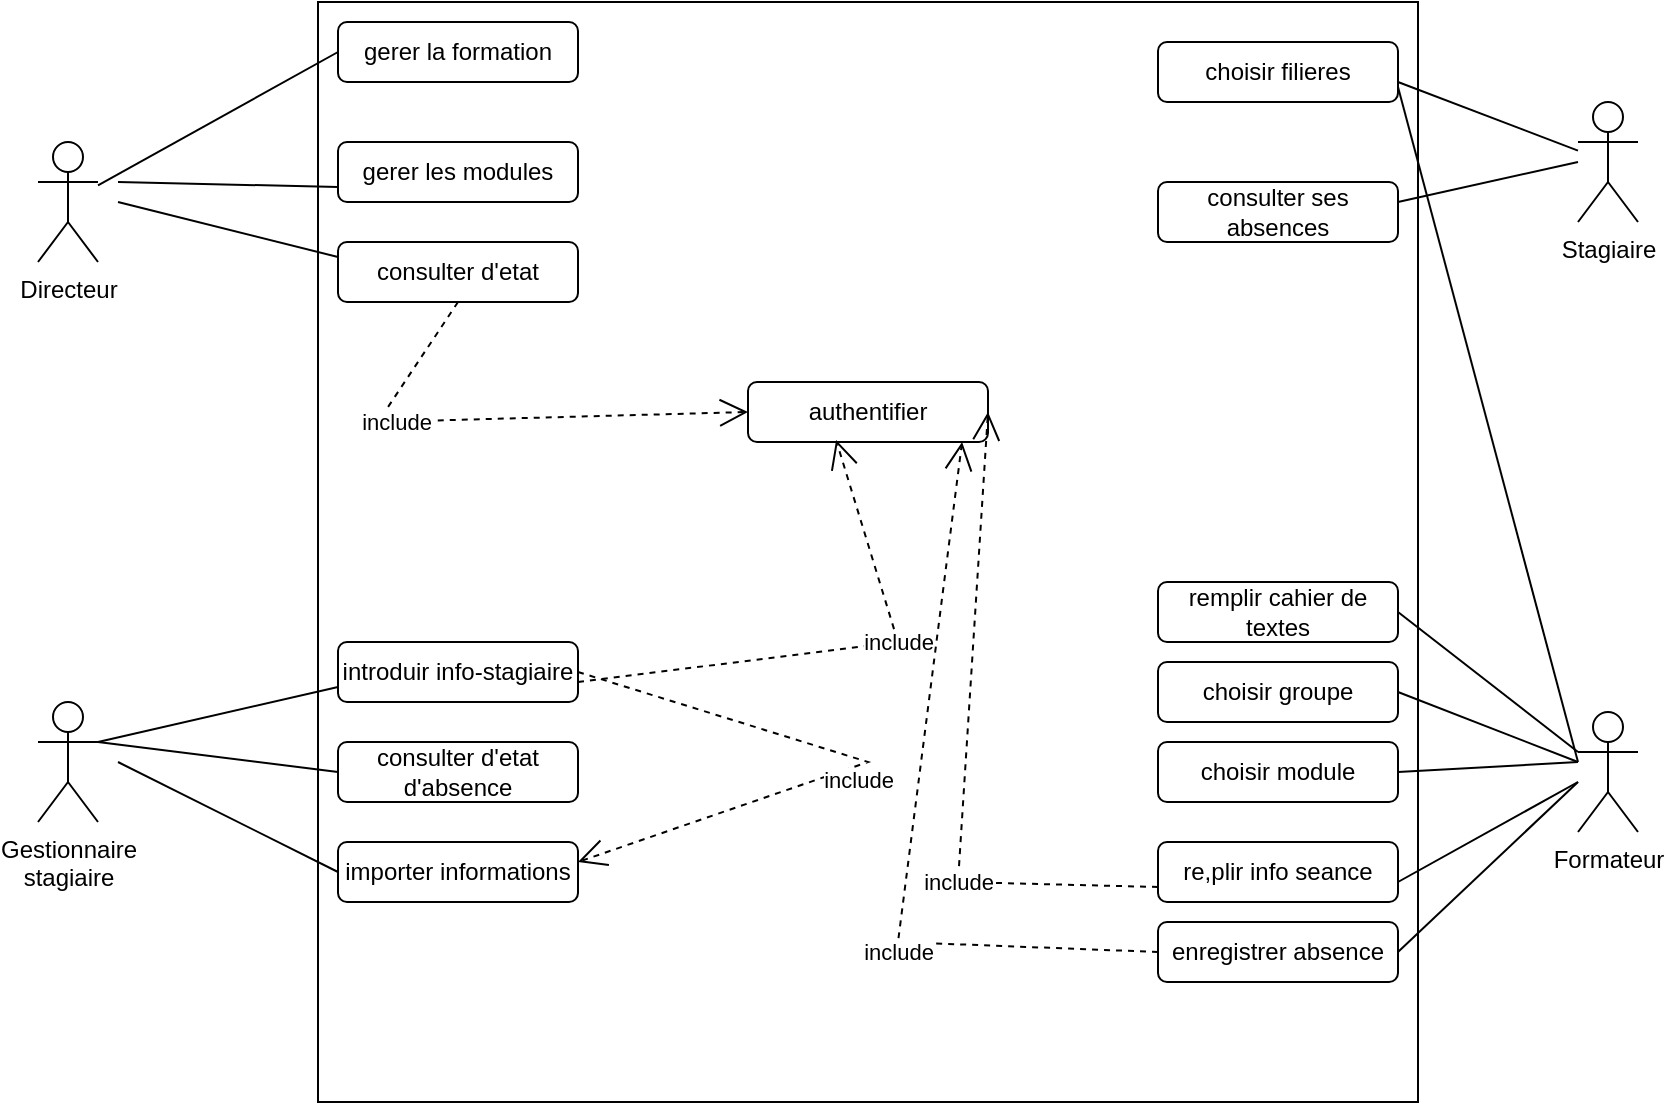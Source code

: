 <mxfile version="16.5.4" type="github">
  <diagram id="cgbHl0x3MBWXBxnRiTDO" name="Page-1">
    <mxGraphModel dx="1038" dy="603" grid="1" gridSize="10" guides="1" tooltips="1" connect="1" arrows="1" fold="1" page="1" pageScale="1" pageWidth="850" pageHeight="1100" math="0" shadow="0">
      <root>
        <mxCell id="0" />
        <mxCell id="1" parent="0" />
        <mxCell id="xvZxMcmn04MtSwVoVZRB-2" value="Directeur" style="shape=umlActor;verticalLabelPosition=bottom;verticalAlign=top;html=1;outlineConnect=0;" vertex="1" parent="1">
          <mxGeometry x="20" y="110" width="30" height="60" as="geometry" />
        </mxCell>
        <mxCell id="xvZxMcmn04MtSwVoVZRB-3" value="&lt;div&gt;Gestionnaire &lt;br&gt;&lt;/div&gt;&lt;div&gt;stagiaire&lt;br&gt;&lt;/div&gt;" style="shape=umlActor;verticalLabelPosition=bottom;verticalAlign=top;html=1;outlineConnect=0;" vertex="1" parent="1">
          <mxGeometry x="20" y="390" width="30" height="60" as="geometry" />
        </mxCell>
        <mxCell id="xvZxMcmn04MtSwVoVZRB-4" value="Stagiaire" style="shape=umlActor;verticalLabelPosition=bottom;verticalAlign=top;html=1;outlineConnect=0;" vertex="1" parent="1">
          <mxGeometry x="790" y="90" width="30" height="60" as="geometry" />
        </mxCell>
        <mxCell id="xvZxMcmn04MtSwVoVZRB-5" value="Formateur" style="shape=umlActor;verticalLabelPosition=bottom;verticalAlign=top;html=1;outlineConnect=0;" vertex="1" parent="1">
          <mxGeometry x="790" y="395" width="30" height="60" as="geometry" />
        </mxCell>
        <mxCell id="xvZxMcmn04MtSwVoVZRB-15" value="" style="whiteSpace=wrap;html=1;aspect=fixed;" vertex="1" parent="1">
          <mxGeometry x="160" y="40" width="550" height="550" as="geometry" />
        </mxCell>
        <mxCell id="xvZxMcmn04MtSwVoVZRB-16" value="gerer la formation" style="rounded=1;whiteSpace=wrap;html=1;" vertex="1" parent="1">
          <mxGeometry x="170" y="50" width="120" height="30" as="geometry" />
        </mxCell>
        <mxCell id="xvZxMcmn04MtSwVoVZRB-17" value="gerer les modules" style="rounded=1;whiteSpace=wrap;html=1;" vertex="1" parent="1">
          <mxGeometry x="170" y="110" width="120" height="30" as="geometry" />
        </mxCell>
        <mxCell id="xvZxMcmn04MtSwVoVZRB-18" value="consulter d&#39;etat" style="rounded=1;whiteSpace=wrap;html=1;" vertex="1" parent="1">
          <mxGeometry x="170" y="160" width="120" height="30" as="geometry" />
        </mxCell>
        <mxCell id="xvZxMcmn04MtSwVoVZRB-19" value="authentifier" style="rounded=1;whiteSpace=wrap;html=1;" vertex="1" parent="1">
          <mxGeometry x="375" y="230" width="120" height="30" as="geometry" />
        </mxCell>
        <mxCell id="xvZxMcmn04MtSwVoVZRB-20" value="introduir info-stagiaire" style="rounded=1;whiteSpace=wrap;html=1;" vertex="1" parent="1">
          <mxGeometry x="170" y="360" width="120" height="30" as="geometry" />
        </mxCell>
        <mxCell id="xvZxMcmn04MtSwVoVZRB-21" value="consulter d&#39;etat d&#39;absence" style="rounded=1;whiteSpace=wrap;html=1;" vertex="1" parent="1">
          <mxGeometry x="170" y="410" width="120" height="30" as="geometry" />
        </mxCell>
        <mxCell id="xvZxMcmn04MtSwVoVZRB-22" style="edgeStyle=orthogonalEdgeStyle;rounded=0;orthogonalLoop=1;jettySize=auto;html=1;exitX=0.5;exitY=1;exitDx=0;exitDy=0;" edge="1" parent="1" source="xvZxMcmn04MtSwVoVZRB-20" target="xvZxMcmn04MtSwVoVZRB-20">
          <mxGeometry relative="1" as="geometry" />
        </mxCell>
        <mxCell id="xvZxMcmn04MtSwVoVZRB-23" value="importer informations" style="rounded=1;whiteSpace=wrap;html=1;" vertex="1" parent="1">
          <mxGeometry x="170" y="460" width="120" height="30" as="geometry" />
        </mxCell>
        <mxCell id="xvZxMcmn04MtSwVoVZRB-24" value="remplir cahier de textes" style="rounded=1;whiteSpace=wrap;html=1;" vertex="1" parent="1">
          <mxGeometry x="580" y="330" width="120" height="30" as="geometry" />
        </mxCell>
        <mxCell id="xvZxMcmn04MtSwVoVZRB-25" value="choisir groupe" style="rounded=1;whiteSpace=wrap;html=1;" vertex="1" parent="1">
          <mxGeometry x="580" y="370" width="120" height="30" as="geometry" />
        </mxCell>
        <mxCell id="xvZxMcmn04MtSwVoVZRB-26" value="choisir module" style="rounded=1;whiteSpace=wrap;html=1;" vertex="1" parent="1">
          <mxGeometry x="580" y="410" width="120" height="30" as="geometry" />
        </mxCell>
        <mxCell id="xvZxMcmn04MtSwVoVZRB-27" value="re,plir info seance " style="rounded=1;whiteSpace=wrap;html=1;" vertex="1" parent="1">
          <mxGeometry x="580" y="460" width="120" height="30" as="geometry" />
        </mxCell>
        <mxCell id="xvZxMcmn04MtSwVoVZRB-28" value="enregistrer absence" style="rounded=1;whiteSpace=wrap;html=1;" vertex="1" parent="1">
          <mxGeometry x="580" y="500" width="120" height="30" as="geometry" />
        </mxCell>
        <mxCell id="xvZxMcmn04MtSwVoVZRB-29" value="choisir filieres" style="rounded=1;whiteSpace=wrap;html=1;" vertex="1" parent="1">
          <mxGeometry x="580" y="60" width="120" height="30" as="geometry" />
        </mxCell>
        <mxCell id="xvZxMcmn04MtSwVoVZRB-30" value="consulter ses absences" style="rounded=1;whiteSpace=wrap;html=1;" vertex="1" parent="1">
          <mxGeometry x="580" y="130" width="120" height="30" as="geometry" />
        </mxCell>
        <mxCell id="xvZxMcmn04MtSwVoVZRB-31" value="" style="endArrow=none;html=1;rounded=0;entryX=0;entryY=0.5;entryDx=0;entryDy=0;" edge="1" parent="1" source="xvZxMcmn04MtSwVoVZRB-2" target="xvZxMcmn04MtSwVoVZRB-16">
          <mxGeometry relative="1" as="geometry">
            <mxPoint x="60" y="130" as="sourcePoint" />
            <mxPoint x="220" y="130" as="targetPoint" />
          </mxGeometry>
        </mxCell>
        <mxCell id="xvZxMcmn04MtSwVoVZRB-33" value="" style="endArrow=none;html=1;rounded=0;entryX=0;entryY=0.75;entryDx=0;entryDy=0;" edge="1" parent="1" target="xvZxMcmn04MtSwVoVZRB-17">
          <mxGeometry relative="1" as="geometry">
            <mxPoint x="60" y="130" as="sourcePoint" />
            <mxPoint x="220" y="130" as="targetPoint" />
          </mxGeometry>
        </mxCell>
        <mxCell id="xvZxMcmn04MtSwVoVZRB-34" value="" style="endArrow=none;html=1;rounded=0;entryX=0;entryY=0.25;entryDx=0;entryDy=0;" edge="1" parent="1" target="xvZxMcmn04MtSwVoVZRB-18">
          <mxGeometry relative="1" as="geometry">
            <mxPoint x="60" y="140" as="sourcePoint" />
            <mxPoint x="190" y="170" as="targetPoint" />
          </mxGeometry>
        </mxCell>
        <mxCell id="xvZxMcmn04MtSwVoVZRB-35" value="" style="endArrow=none;html=1;rounded=0;entryX=0;entryY=0.75;entryDx=0;entryDy=0;exitX=1;exitY=0.333;exitDx=0;exitDy=0;exitPerimeter=0;" edge="1" parent="1" source="xvZxMcmn04MtSwVoVZRB-3" target="xvZxMcmn04MtSwVoVZRB-20">
          <mxGeometry relative="1" as="geometry">
            <mxPoint x="10" y="400" as="sourcePoint" />
            <mxPoint x="170" y="400" as="targetPoint" />
          </mxGeometry>
        </mxCell>
        <mxCell id="xvZxMcmn04MtSwVoVZRB-36" value="" style="endArrow=none;html=1;rounded=0;entryX=0;entryY=0.5;entryDx=0;entryDy=0;exitX=1;exitY=0.333;exitDx=0;exitDy=0;exitPerimeter=0;" edge="1" parent="1" source="xvZxMcmn04MtSwVoVZRB-3" target="xvZxMcmn04MtSwVoVZRB-21">
          <mxGeometry relative="1" as="geometry">
            <mxPoint x="50" y="424.5" as="sourcePoint" />
            <mxPoint x="210" y="425" as="targetPoint" />
          </mxGeometry>
        </mxCell>
        <mxCell id="xvZxMcmn04MtSwVoVZRB-37" value="" style="endArrow=none;html=1;rounded=0;entryX=0;entryY=0.5;entryDx=0;entryDy=0;" edge="1" parent="1" target="xvZxMcmn04MtSwVoVZRB-23">
          <mxGeometry relative="1" as="geometry">
            <mxPoint x="60" y="420" as="sourcePoint" />
            <mxPoint x="190" y="440" as="targetPoint" />
          </mxGeometry>
        </mxCell>
        <mxCell id="xvZxMcmn04MtSwVoVZRB-38" value="" style="endArrow=none;html=1;rounded=0;" edge="1" parent="1" target="xvZxMcmn04MtSwVoVZRB-4">
          <mxGeometry relative="1" as="geometry">
            <mxPoint x="700" y="80" as="sourcePoint" />
            <mxPoint x="850" y="80" as="targetPoint" />
          </mxGeometry>
        </mxCell>
        <mxCell id="xvZxMcmn04MtSwVoVZRB-39" value="" style="endArrow=none;html=1;rounded=0;" edge="1" parent="1">
          <mxGeometry relative="1" as="geometry">
            <mxPoint x="700" y="140" as="sourcePoint" />
            <mxPoint x="790" y="120" as="targetPoint" />
          </mxGeometry>
        </mxCell>
        <mxCell id="xvZxMcmn04MtSwVoVZRB-41" value="" style="endArrow=none;html=1;rounded=0;exitX=1;exitY=0.5;exitDx=0;exitDy=0;entryX=0;entryY=0.333;entryDx=0;entryDy=0;entryPerimeter=0;" edge="1" parent="1" source="xvZxMcmn04MtSwVoVZRB-24" target="xvZxMcmn04MtSwVoVZRB-5">
          <mxGeometry relative="1" as="geometry">
            <mxPoint x="720" y="340" as="sourcePoint" />
            <mxPoint x="880" y="340" as="targetPoint" />
          </mxGeometry>
        </mxCell>
        <mxCell id="xvZxMcmn04MtSwVoVZRB-42" value="" style="endArrow=none;html=1;rounded=0;exitX=1;exitY=0.5;exitDx=0;exitDy=0;" edge="1" parent="1" source="xvZxMcmn04MtSwVoVZRB-25">
          <mxGeometry relative="1" as="geometry">
            <mxPoint x="640" y="430" as="sourcePoint" />
            <mxPoint x="790" y="420" as="targetPoint" />
          </mxGeometry>
        </mxCell>
        <mxCell id="xvZxMcmn04MtSwVoVZRB-43" value="" style="endArrow=none;html=1;rounded=0;exitX=1;exitY=0.5;exitDx=0;exitDy=0;" edge="1" parent="1" source="xvZxMcmn04MtSwVoVZRB-26">
          <mxGeometry relative="1" as="geometry">
            <mxPoint x="680" y="439" as="sourcePoint" />
            <mxPoint x="790" y="420" as="targetPoint" />
          </mxGeometry>
        </mxCell>
        <mxCell id="xvZxMcmn04MtSwVoVZRB-44" value="" style="endArrow=none;html=1;rounded=0;" edge="1" parent="1">
          <mxGeometry relative="1" as="geometry">
            <mxPoint x="700" y="480" as="sourcePoint" />
            <mxPoint x="790" y="430" as="targetPoint" />
          </mxGeometry>
        </mxCell>
        <mxCell id="xvZxMcmn04MtSwVoVZRB-45" value="" style="endArrow=none;html=1;rounded=0;" edge="1" parent="1">
          <mxGeometry relative="1" as="geometry">
            <mxPoint x="700" y="515" as="sourcePoint" />
            <mxPoint x="790" y="430" as="targetPoint" />
          </mxGeometry>
        </mxCell>
        <mxCell id="xvZxMcmn04MtSwVoVZRB-46" value="" style="endArrow=none;html=1;rounded=0;exitX=1;exitY=0.75;exitDx=0;exitDy=0;" edge="1" parent="1" source="xvZxMcmn04MtSwVoVZRB-29">
          <mxGeometry relative="1" as="geometry">
            <mxPoint x="730" y="260" as="sourcePoint" />
            <mxPoint x="790" y="420" as="targetPoint" />
          </mxGeometry>
        </mxCell>
        <mxCell id="xvZxMcmn04MtSwVoVZRB-47" value="include" style="endArrow=open;endSize=12;dashed=1;html=1;rounded=0;exitX=1;exitY=0.5;exitDx=0;exitDy=0;" edge="1" parent="1" source="xvZxMcmn04MtSwVoVZRB-20">
          <mxGeometry x="0.038" y="7" width="160" relative="1" as="geometry">
            <mxPoint x="350" y="380" as="sourcePoint" />
            <mxPoint x="290" y="470" as="targetPoint" />
            <Array as="points">
              <mxPoint x="435" y="420" />
            </Array>
            <mxPoint x="-1" as="offset" />
          </mxGeometry>
        </mxCell>
        <mxCell id="xvZxMcmn04MtSwVoVZRB-48" value="include" style="endArrow=open;endSize=12;dashed=1;html=1;rounded=0;entryX=0.367;entryY=0.967;entryDx=0;entryDy=0;entryPerimeter=0;" edge="1" parent="1" target="xvZxMcmn04MtSwVoVZRB-19">
          <mxGeometry x="0.208" width="160" relative="1" as="geometry">
            <mxPoint x="290" y="380" as="sourcePoint" />
            <mxPoint x="470" y="300" as="targetPoint" />
            <Array as="points">
              <mxPoint x="450" y="360" />
            </Array>
            <mxPoint as="offset" />
          </mxGeometry>
        </mxCell>
        <mxCell id="xvZxMcmn04MtSwVoVZRB-49" value="include" style="endArrow=open;endSize=12;dashed=1;html=1;rounded=0;entryX=0;entryY=0.5;entryDx=0;entryDy=0;exitX=0.5;exitY=1;exitDx=0;exitDy=0;" edge="1" parent="1" source="xvZxMcmn04MtSwVoVZRB-18" target="xvZxMcmn04MtSwVoVZRB-19">
          <mxGeometry x="-0.367" width="160" relative="1" as="geometry">
            <mxPoint x="310" y="150" as="sourcePoint" />
            <mxPoint x="470" y="150" as="targetPoint" />
            <Array as="points">
              <mxPoint x="190" y="250" />
            </Array>
            <mxPoint as="offset" />
          </mxGeometry>
        </mxCell>
        <mxCell id="xvZxMcmn04MtSwVoVZRB-50" value="include" style="endArrow=open;endSize=12;dashed=1;html=1;rounded=0;entryX=0.892;entryY=1;entryDx=0;entryDy=0;exitX=0;exitY=0.5;exitDx=0;exitDy=0;entryPerimeter=0;" edge="1" parent="1" source="xvZxMcmn04MtSwVoVZRB-28" target="xvZxMcmn04MtSwVoVZRB-19">
          <mxGeometry x="-0.32" y="5" width="160" relative="1" as="geometry">
            <mxPoint x="530" y="240" as="sourcePoint" />
            <mxPoint x="690" y="240" as="targetPoint" />
            <Array as="points">
              <mxPoint x="450" y="510" />
            </Array>
            <mxPoint x="5" y="6" as="offset" />
          </mxGeometry>
        </mxCell>
        <mxCell id="xvZxMcmn04MtSwVoVZRB-51" value="include" style="endArrow=open;endSize=12;dashed=1;html=1;rounded=0;entryX=1;entryY=0.5;entryDx=0;entryDy=0;exitX=0;exitY=0.75;exitDx=0;exitDy=0;" edge="1" parent="1" source="xvZxMcmn04MtSwVoVZRB-27" target="xvZxMcmn04MtSwVoVZRB-19">
          <mxGeometry x="-0.404" width="160" relative="1" as="geometry">
            <mxPoint x="520" y="270" as="sourcePoint" />
            <mxPoint x="680" y="270" as="targetPoint" />
            <Array as="points">
              <mxPoint x="480" y="480" />
            </Array>
            <mxPoint as="offset" />
          </mxGeometry>
        </mxCell>
      </root>
    </mxGraphModel>
  </diagram>
</mxfile>
